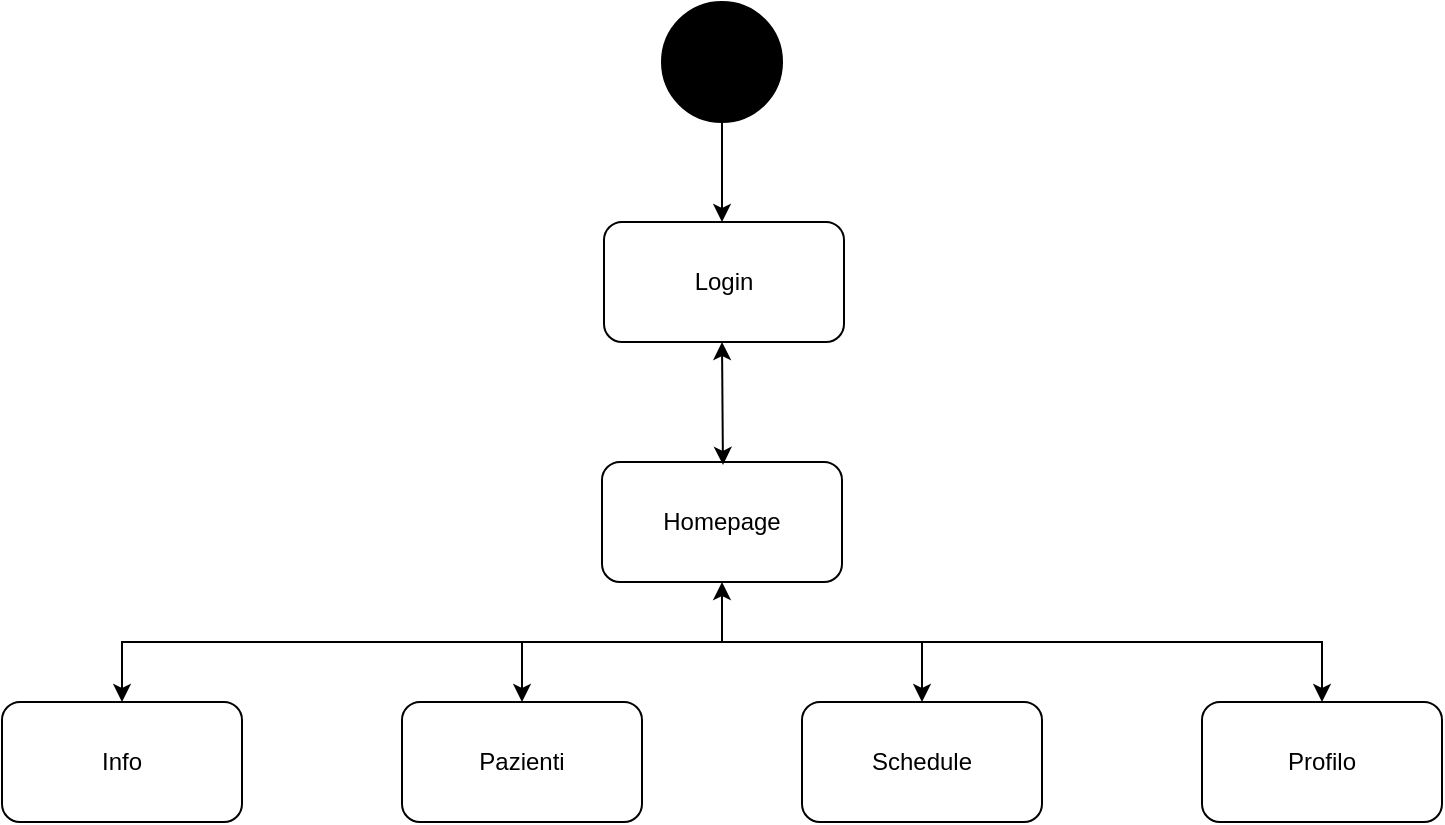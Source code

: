 <mxfile version="20.6.2" type="device"><diagram id="bP4BW2FOMrYQCJVimzEL" name="Pagina-1"><mxGraphModel dx="903" dy="511" grid="1" gridSize="10" guides="1" tooltips="1" connect="1" arrows="1" fold="1" page="1" pageScale="1" pageWidth="827" pageHeight="1169" math="0" shadow="0"><root><mxCell id="0"/><mxCell id="1" parent="0"/><mxCell id="ZUiFnCNh_XT0jD_M9Gcj-1" value="" style="ellipse;whiteSpace=wrap;html=1;aspect=fixed;fillStyle=auto;fillColor=#000000;" vertex="1" parent="1"><mxGeometry x="370" y="270" width="60" height="60" as="geometry"/></mxCell><mxCell id="ZUiFnCNh_XT0jD_M9Gcj-2" value="Login" style="rounded=1;whiteSpace=wrap;html=1;fillStyle=auto;fillColor=#FFFFFF;" vertex="1" parent="1"><mxGeometry x="341" y="380" width="120" height="60" as="geometry"/></mxCell><mxCell id="ZUiFnCNh_XT0jD_M9Gcj-3" value="" style="endArrow=none;html=1;rounded=0;entryX=0.5;entryY=1;entryDx=0;entryDy=0;startArrow=classic;startFill=1;" edge="1" parent="1" target="ZUiFnCNh_XT0jD_M9Gcj-1"><mxGeometry width="50" height="50" relative="1" as="geometry"><mxPoint x="400" y="380" as="sourcePoint"/><mxPoint x="391" y="330" as="targetPoint"/></mxGeometry></mxCell><mxCell id="ZUiFnCNh_XT0jD_M9Gcj-10" style="edgeStyle=orthogonalEdgeStyle;rounded=0;orthogonalLoop=1;jettySize=auto;html=1;exitX=0.5;exitY=1;exitDx=0;exitDy=0;entryX=0.5;entryY=0;entryDx=0;entryDy=0;startArrow=classic;startFill=1;endArrow=classic;endFill=1;" edge="1" parent="1" source="ZUiFnCNh_XT0jD_M9Gcj-4" target="ZUiFnCNh_XT0jD_M9Gcj-9"><mxGeometry relative="1" as="geometry"/></mxCell><mxCell id="ZUiFnCNh_XT0jD_M9Gcj-4" value="Homepage" style="rounded=1;whiteSpace=wrap;html=1;fillStyle=auto;fillColor=#FFFFFF;" vertex="1" parent="1"><mxGeometry x="340" y="500" width="120" height="60" as="geometry"/></mxCell><mxCell id="ZUiFnCNh_XT0jD_M9Gcj-5" value="" style="endArrow=classic;startArrow=classic;html=1;rounded=0;exitX=0.504;exitY=0.024;exitDx=0;exitDy=0;exitPerimeter=0;" edge="1" parent="1" source="ZUiFnCNh_XT0jD_M9Gcj-4"><mxGeometry width="50" height="50" relative="1" as="geometry"><mxPoint x="450" y="530" as="sourcePoint"/><mxPoint x="400" y="440" as="targetPoint"/></mxGeometry></mxCell><mxCell id="ZUiFnCNh_XT0jD_M9Gcj-6" value="Info" style="rounded=1;whiteSpace=wrap;html=1;fillStyle=auto;fillColor=#FFFFFF;" vertex="1" parent="1"><mxGeometry x="40" y="620" width="120" height="60" as="geometry"/></mxCell><mxCell id="ZUiFnCNh_XT0jD_M9Gcj-7" value="Pazienti" style="rounded=1;whiteSpace=wrap;html=1;fillStyle=auto;fillColor=#FFFFFF;" vertex="1" parent="1"><mxGeometry x="240" y="620" width="120" height="60" as="geometry"/></mxCell><mxCell id="ZUiFnCNh_XT0jD_M9Gcj-8" value="Schedule" style="rounded=1;whiteSpace=wrap;html=1;fillStyle=auto;fillColor=#FFFFFF;" vertex="1" parent="1"><mxGeometry x="440" y="620" width="120" height="60" as="geometry"/></mxCell><mxCell id="ZUiFnCNh_XT0jD_M9Gcj-9" value="Profilo" style="rounded=1;whiteSpace=wrap;html=1;fillStyle=auto;fillColor=#FFFFFF;" vertex="1" parent="1"><mxGeometry x="640" y="620" width="120" height="60" as="geometry"/></mxCell><mxCell id="ZUiFnCNh_XT0jD_M9Gcj-11" value="" style="endArrow=classic;html=1;rounded=0;entryX=0.5;entryY=0;entryDx=0;entryDy=0;" edge="1" parent="1" target="ZUiFnCNh_XT0jD_M9Gcj-8"><mxGeometry width="50" height="50" relative="1" as="geometry"><mxPoint x="500" y="590" as="sourcePoint"/><mxPoint x="310" y="560" as="targetPoint"/></mxGeometry></mxCell><mxCell id="ZUiFnCNh_XT0jD_M9Gcj-13" value="" style="endArrow=classic;html=1;rounded=0;entryX=0.5;entryY=0;entryDx=0;entryDy=0;" edge="1" parent="1" target="ZUiFnCNh_XT0jD_M9Gcj-6"><mxGeometry width="50" height="50" relative="1" as="geometry"><mxPoint x="400" y="590" as="sourcePoint"/><mxPoint x="170" y="550" as="targetPoint"/><Array as="points"><mxPoint x="100" y="590"/></Array></mxGeometry></mxCell><mxCell id="ZUiFnCNh_XT0jD_M9Gcj-14" value="" style="endArrow=classic;html=1;rounded=0;entryX=0.5;entryY=0;entryDx=0;entryDy=0;" edge="1" parent="1" target="ZUiFnCNh_XT0jD_M9Gcj-7"><mxGeometry width="50" height="50" relative="1" as="geometry"><mxPoint x="300" y="590" as="sourcePoint"/><mxPoint x="200" y="500" as="targetPoint"/></mxGeometry></mxCell></root></mxGraphModel></diagram></mxfile>